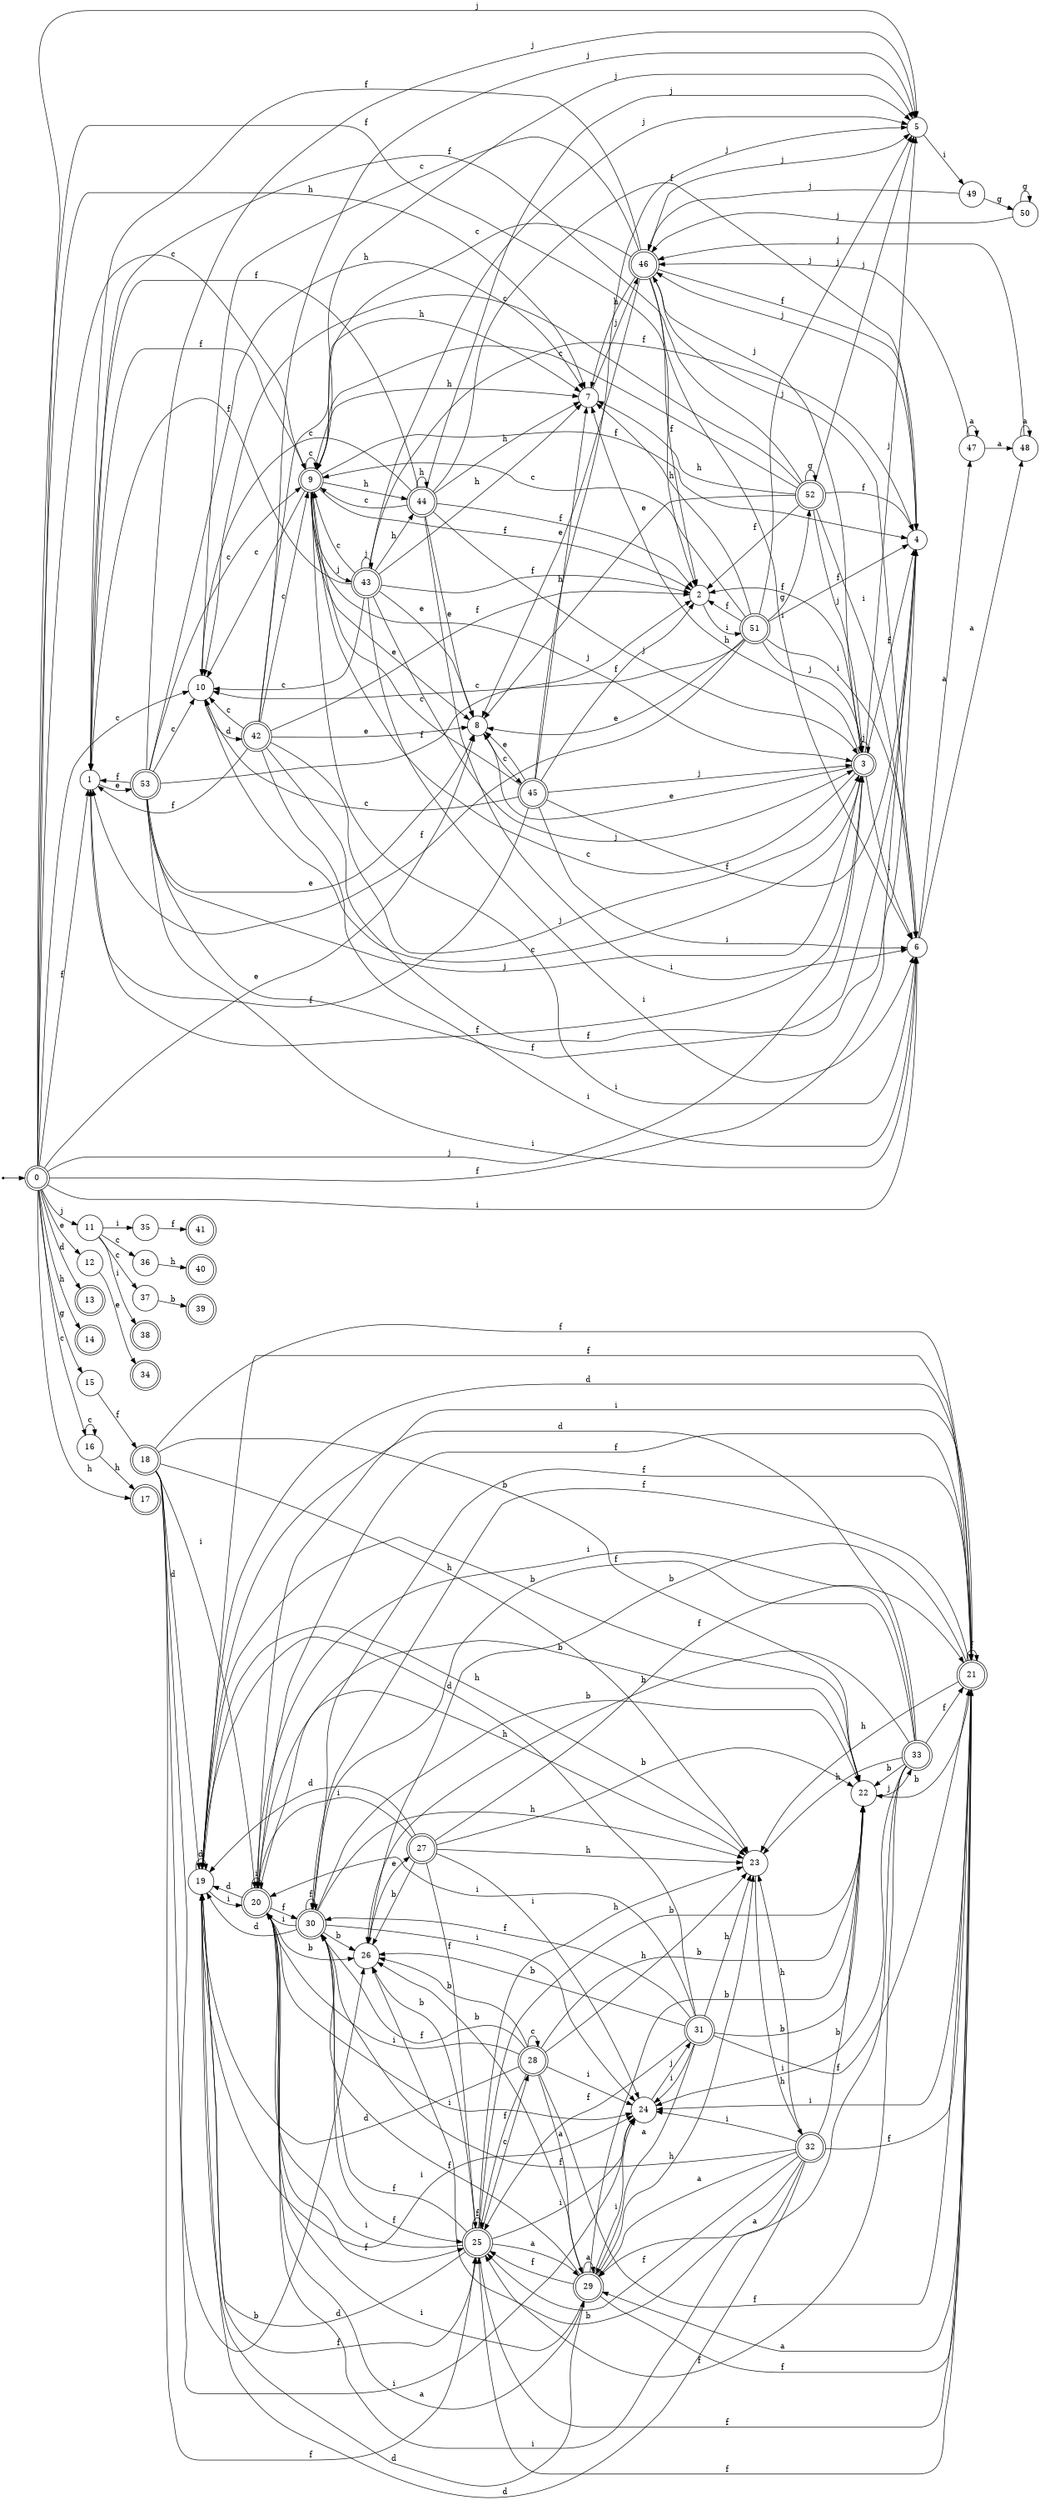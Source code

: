 digraph finite_state_machine {
rankdir=LR;
size="20,20";
node [shape = point]; "dummy0"
node [shape = doublecircle]; "0";"dummy0" -> "0";
node [shape = circle]; "1";
node [shape = circle]; "2";
node [shape = doublecircle]; "3";node [shape = circle]; "4";
node [shape = circle]; "5";
node [shape = circle]; "6";
node [shape = circle]; "7";
node [shape = circle]; "8";
node [shape = doublecircle]; "9";node [shape = circle]; "10";
node [shape = circle]; "11";
node [shape = circle]; "12";
node [shape = doublecircle]; "13";node [shape = doublecircle]; "14";node [shape = circle]; "15";
node [shape = circle]; "16";
node [shape = doublecircle]; "17";node [shape = doublecircle]; "18";node [shape = circle]; "19";
node [shape = doublecircle]; "20";node [shape = doublecircle]; "21";node [shape = circle]; "22";
node [shape = circle]; "23";
node [shape = circle]; "24";
node [shape = doublecircle]; "25";node [shape = circle]; "26";
node [shape = doublecircle]; "27";node [shape = doublecircle]; "28";node [shape = doublecircle]; "29";node [shape = doublecircle]; "30";node [shape = doublecircle]; "31";node [shape = doublecircle]; "32";node [shape = doublecircle]; "33";node [shape = doublecircle]; "34";node [shape = circle]; "35";
node [shape = circle]; "36";
node [shape = circle]; "37";
node [shape = doublecircle]; "38";node [shape = doublecircle]; "39";node [shape = doublecircle]; "40";node [shape = doublecircle]; "41";node [shape = doublecircle]; "42";node [shape = doublecircle]; "43";node [shape = doublecircle]; "44";node [shape = doublecircle]; "45";node [shape = doublecircle]; "46";node [shape = circle]; "47";
node [shape = circle]; "48";
node [shape = circle]; "49";
node [shape = circle]; "50";
node [shape = doublecircle]; "51";node [shape = doublecircle]; "52";node [shape = doublecircle]; "53";"0" -> "1" [label = "f"];
 "0" -> "2" [label = "f"];
 "0" -> "4" [label = "f"];
 "0" -> "11" [label = "j"];
 "0" -> "3" [label = "j"];
 "0" -> "5" [label = "j"];
 "0" -> "6" [label = "i"];
 "0" -> "17" [label = "h"];
 "0" -> "14" [label = "h"];
 "0" -> "7" [label = "h"];
 "0" -> "8" [label = "e"];
 "0" -> "12" [label = "e"];
 "0" -> "16" [label = "c"];
 "0" -> "9" [label = "c"];
 "0" -> "10" [label = "c"];
 "0" -> "13" [label = "d"];
 "0" -> "15" [label = "g"];
 "16" -> "16" [label = "c"];
 "16" -> "17" [label = "h"];
 "15" -> "18" [label = "f"];
 "18" -> "19" [label = "d"];
 "18" -> "24" [label = "i"];
 "18" -> "20" [label = "i"];
 "18" -> "25" [label = "f"];
 "18" -> "21" [label = "f"];
 "18" -> "26" [label = "b"];
 "18" -> "22" [label = "b"];
 "18" -> "23" [label = "h"];
 "26" -> "27" [label = "e"];
 "27" -> "26" [label = "b"];
 "27" -> "22" [label = "b"];
 "27" -> "19" [label = "d"];
 "27" -> "24" [label = "i"];
 "27" -> "20" [label = "i"];
 "27" -> "25" [label = "f"];
 "27" -> "21" [label = "f"];
 "27" -> "23" [label = "h"];
 "25" -> "25" [label = "f"];
 "25" -> "21" [label = "f"];
 "25" -> "30" [label = "f"];
 "25" -> "28" [label = "c"];
 "25" -> "24" [label = "i"];
 "25" -> "20" [label = "i"];
 "25" -> "26" [label = "b"];
 "25" -> "22" [label = "b"];
 "25" -> "23" [label = "h"];
 "25" -> "19" [label = "d"];
 "25" -> "29" [label = "a"];
 "30" -> "25" [label = "f"];
 "30" -> "21" [label = "f"];
 "30" -> "30" [label = "f"];
 "30" -> "19" [label = "d"];
 "30" -> "24" [label = "i"];
 "30" -> "20" [label = "i"];
 "30" -> "26" [label = "b"];
 "30" -> "22" [label = "b"];
 "30" -> "23" [label = "h"];
 "29" -> "29" [label = "a"];
 "29" -> "19" [label = "d"];
 "29" -> "24" [label = "i"];
 "29" -> "20" [label = "i"];
 "29" -> "25" [label = "f"];
 "29" -> "21" [label = "f"];
 "29" -> "30" [label = "f"];
 "29" -> "26" [label = "b"];
 "29" -> "22" [label = "b"];
 "29" -> "23" [label = "h"];
 "28" -> "28" [label = "c"];
 "28" -> "25" [label = "f"];
 "28" -> "21" [label = "f"];
 "28" -> "30" [label = "f"];
 "28" -> "24" [label = "i"];
 "28" -> "20" [label = "i"];
 "28" -> "26" [label = "b"];
 "28" -> "22" [label = "b"];
 "28" -> "23" [label = "h"];
 "28" -> "19" [label = "d"];
 "28" -> "29" [label = "a"];
 "24" -> "31" [label = "j"];
 "31" -> "24" [label = "i"];
 "31" -> "20" [label = "i"];
 "31" -> "25" [label = "f"];
 "31" -> "21" [label = "f"];
 "31" -> "30" [label = "f"];
 "31" -> "26" [label = "b"];
 "31" -> "22" [label = "b"];
 "31" -> "23" [label = "h"];
 "31" -> "19" [label = "d"];
 "31" -> "29" [label = "a"];
 "23" -> "32" [label = "h"];
 "32" -> "23" [label = "h"];
 "32" -> "24" [label = "i"];
 "32" -> "20" [label = "i"];
 "32" -> "25" [label = "f"];
 "32" -> "21" [label = "f"];
 "32" -> "30" [label = "f"];
 "32" -> "26" [label = "b"];
 "32" -> "22" [label = "b"];
 "32" -> "19" [label = "d"];
 "32" -> "29" [label = "a"];
 "22" -> "33" [label = "j"];
 "33" -> "26" [label = "b"];
 "33" -> "22" [label = "b"];
 "33" -> "24" [label = "i"];
 "33" -> "20" [label = "i"];
 "33" -> "25" [label = "f"];
 "33" -> "21" [label = "f"];
 "33" -> "30" [label = "f"];
 "33" -> "23" [label = "h"];
 "33" -> "19" [label = "d"];
 "33" -> "29" [label = "a"];
 "21" -> "25" [label = "f"];
 "21" -> "21" [label = "f"];
 "21" -> "30" [label = "f"];
 "21" -> "24" [label = "i"];
 "21" -> "20" [label = "i"];
 "21" -> "26" [label = "b"];
 "21" -> "22" [label = "b"];
 "21" -> "23" [label = "h"];
 "21" -> "19" [label = "d"];
 "21" -> "29" [label = "a"];
 "20" -> "24" [label = "i"];
 "20" -> "20" [label = "i"];
 "20" -> "25" [label = "f"];
 "20" -> "21" [label = "f"];
 "20" -> "30" [label = "f"];
 "20" -> "26" [label = "b"];
 "20" -> "22" [label = "b"];
 "20" -> "23" [label = "h"];
 "20" -> "19" [label = "d"];
 "20" -> "29" [label = "a"];
 "19" -> "19" [label = "d"];
 "19" -> "24" [label = "i"];
 "19" -> "20" [label = "i"];
 "19" -> "25" [label = "f"];
 "19" -> "21" [label = "f"];
 "19" -> "22" [label = "b"];
 "19" -> "23" [label = "h"];
 "12" -> "34" [label = "e"];
 "11" -> "35" [label = "i"];
 "11" -> "38" [label = "i"];
 "11" -> "36" [label = "c"];
 "11" -> "37" [label = "c"];
 "37" -> "39" [label = "b"];
 "36" -> "40" [label = "h"];
 "35" -> "41" [label = "f"];
 "10" -> "42" [label = "d"];
 "42" -> "9" [label = "c"];
 "42" -> "10" [label = "c"];
 "42" -> "1" [label = "f"];
 "42" -> "2" [label = "f"];
 "42" -> "4" [label = "f"];
 "42" -> "3" [label = "j"];
 "42" -> "5" [label = "j"];
 "42" -> "6" [label = "i"];
 "42" -> "7" [label = "h"];
 "42" -> "8" [label = "e"];
 "9" -> "9" [label = "c"];
 "9" -> "10" [label = "c"];
 "9" -> "3" [label = "j"];
 "9" -> "43" [label = "j"];
 "9" -> "5" [label = "j"];
 "9" -> "44" [label = "h"];
 "9" -> "7" [label = "h"];
 "9" -> "1" [label = "f"];
 "9" -> "2" [label = "f"];
 "9" -> "4" [label = "f"];
 "9" -> "6" [label = "i"];
 "9" -> "8" [label = "e"];
 "44" -> "44" [label = "h"];
 "44" -> "7" [label = "h"];
 "44" -> "9" [label = "c"];
 "44" -> "10" [label = "c"];
 "44" -> "1" [label = "f"];
 "44" -> "2" [label = "f"];
 "44" -> "4" [label = "f"];
 "44" -> "3" [label = "j"];
 "44" -> "5" [label = "j"];
 "44" -> "6" [label = "i"];
 "44" -> "8" [label = "e"];
 "43" -> "3" [label = "j"];
 "43" -> "43" [label = "j"];
 "43" -> "5" [label = "j"];
 "43" -> "9" [label = "c"];
 "43" -> "10" [label = "c"];
 "43" -> "44" [label = "h"];
 "43" -> "7" [label = "h"];
 "43" -> "1" [label = "f"];
 "43" -> "2" [label = "f"];
 "43" -> "4" [label = "f"];
 "43" -> "6" [label = "i"];
 "43" -> "8" [label = "e"];
 "8" -> "45" [label = "c"];
 "45" -> "8" [label = "e"];
 "45" -> "1" [label = "f"];
 "45" -> "2" [label = "f"];
 "45" -> "4" [label = "f"];
 "45" -> "3" [label = "j"];
 "45" -> "5" [label = "j"];
 "45" -> "6" [label = "i"];
 "45" -> "7" [label = "h"];
 "45" -> "9" [label = "c"];
 "45" -> "10" [label = "c"];
 "7" -> "46" [label = "j"];
 "46" -> "1" [label = "f"];
 "46" -> "2" [label = "f"];
 "46" -> "4" [label = "f"];
 "46" -> "3" [label = "j"];
 "46" -> "5" [label = "j"];
 "46" -> "6" [label = "i"];
 "46" -> "7" [label = "h"];
 "46" -> "8" [label = "e"];
 "46" -> "9" [label = "c"];
 "46" -> "10" [label = "c"];
 "6" -> "48" [label = "a"];
 "6" -> "47" [label = "a"];
 "6" -> "46" [label = "j"];
 "48" -> "48" [label = "a"];
 "48" -> "46" [label = "j"];
 "47" -> "48" [label = "a"];
 "47" -> "47" [label = "a"];
 "47" -> "46" [label = "j"];
 "5" -> "49" [label = "i"];
 "49" -> "50" [label = "g"];
 "49" -> "46" [label = "j"];
 "50" -> "50" [label = "g"];
 "50" -> "46" [label = "j"];
 "4" -> "46" [label = "j"];
 "3" -> "3" [label = "j"];
 "3" -> "5" [label = "j"];
 "3" -> "1" [label = "f"];
 "3" -> "2" [label = "f"];
 "3" -> "4" [label = "f"];
 "3" -> "6" [label = "i"];
 "3" -> "7" [label = "h"];
 "3" -> "8" [label = "e"];
 "3" -> "9" [label = "c"];
 "3" -> "10" [label = "c"];
 "2" -> "51" [label = "i"];
 "51" -> "1" [label = "f"];
 "51" -> "2" [label = "f"];
 "51" -> "4" [label = "f"];
 "51" -> "52" [label = "g"];
 "51" -> "3" [label = "j"];
 "51" -> "5" [label = "j"];
 "51" -> "6" [label = "i"];
 "51" -> "7" [label = "h"];
 "51" -> "8" [label = "e"];
 "51" -> "9" [label = "c"];
 "51" -> "10" [label = "c"];
 "52" -> "52" [label = "g"];
 "52" -> "1" [label = "f"];
 "52" -> "2" [label = "f"];
 "52" -> "4" [label = "f"];
 "52" -> "3" [label = "j"];
 "52" -> "5" [label = "j"];
 "52" -> "6" [label = "i"];
 "52" -> "7" [label = "h"];
 "52" -> "8" [label = "e"];
 "52" -> "9" [label = "c"];
 "52" -> "10" [label = "c"];
 "1" -> "53" [label = "e"];
 "53" -> "1" [label = "f"];
 "53" -> "2" [label = "f"];
 "53" -> "4" [label = "f"];
 "53" -> "3" [label = "j"];
 "53" -> "5" [label = "j"];
 "53" -> "6" [label = "i"];
 "53" -> "7" [label = "h"];
 "53" -> "8" [label = "e"];
 "53" -> "9" [label = "c"];
 "53" -> "10" [label = "c"];
 }
